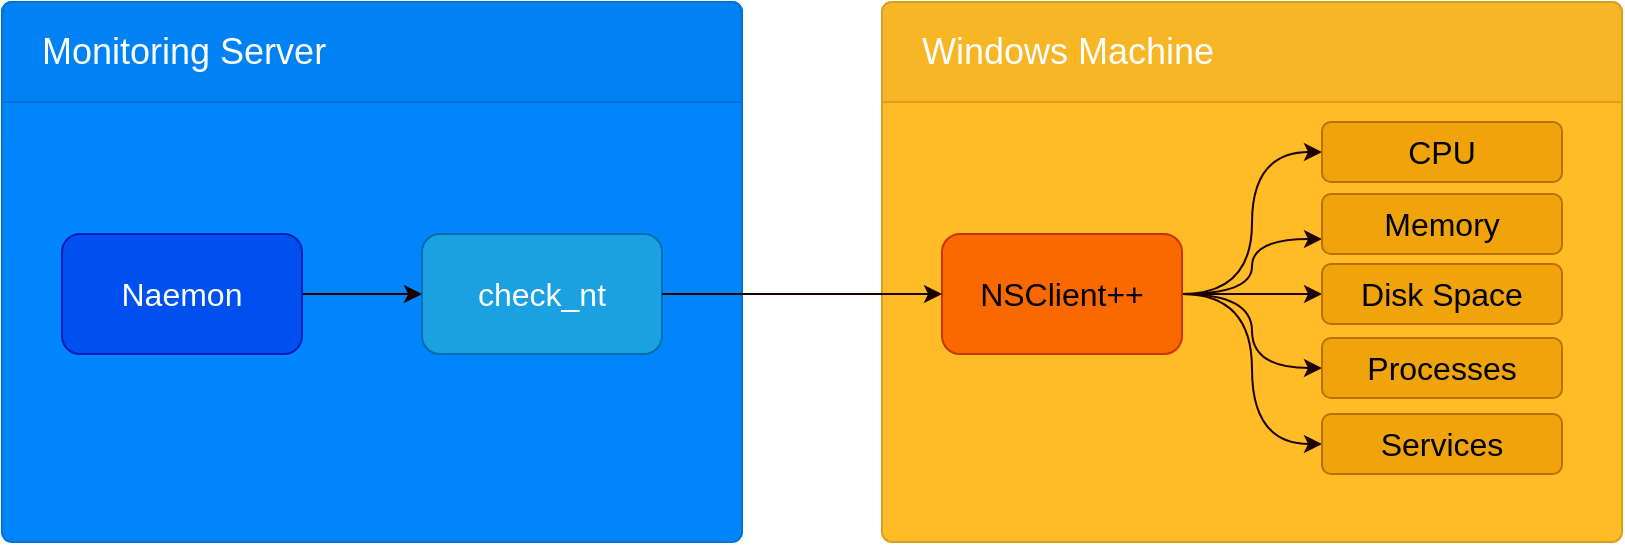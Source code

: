 <mxfile version="24.7.17">
  <diagram name="Seite-1" id="R0aHDFtCkrT7WoSOV8md">
    <mxGraphModel dx="1434" dy="957" grid="1" gridSize="10" guides="1" tooltips="1" connect="1" arrows="1" fold="1" page="1" pageScale="1" pageWidth="1169" pageHeight="827" math="0" shadow="0">
      <root>
        <mxCell id="0" />
        <mxCell id="1" parent="0" />
        <mxCell id="5FB76fzgtN4Mtl5dD62B-1" value="" style="html=1;shadow=0;dashed=0;shape=mxgraph.bootstrap.rrect;rSize=5;strokeColor=#0071D5;html=1;whiteSpace=wrap;fillColor=#0085FC;fontColor=#ffffff;verticalAlign=bottom;align=left;spacing=20;spacingBottom=0;fontSize=14;" parent="1" vertex="1">
          <mxGeometry x="80" y="290" width="370" height="270" as="geometry" />
        </mxCell>
        <mxCell id="5FB76fzgtN4Mtl5dD62B-2" value="Monitoring Server" style="html=1;shadow=0;dashed=0;shape=mxgraph.bootstrap.topButton;rSize=5;perimeter=none;whiteSpace=wrap;fillColor=#0081F4;strokeColor=#0071D5;fontColor=#ffffff;resizeWidth=1;fontSize=18;align=left;spacing=20;" parent="5FB76fzgtN4Mtl5dD62B-1" vertex="1">
          <mxGeometry width="370" height="50" relative="1" as="geometry" />
        </mxCell>
        <mxCell id="5FB76fzgtN4Mtl5dD62B-13" style="edgeStyle=orthogonalEdgeStyle;rounded=0;orthogonalLoop=1;jettySize=auto;html=1;strokeColor=#1D0101;" parent="5FB76fzgtN4Mtl5dD62B-1" source="5FB76fzgtN4Mtl5dD62B-11" target="5FB76fzgtN4Mtl5dD62B-12" edge="1">
          <mxGeometry relative="1" as="geometry" />
        </mxCell>
        <mxCell id="5FB76fzgtN4Mtl5dD62B-11" value="&lt;font style=&quot;font-size: 16px;&quot;&gt;Naemon&lt;/font&gt;" style="rounded=1;whiteSpace=wrap;html=1;fillColor=#0050ef;fontColor=#ffffff;strokeColor=#001DBC;fontSize=16;" parent="5FB76fzgtN4Mtl5dD62B-1" vertex="1">
          <mxGeometry x="30" y="116" width="120" height="60" as="geometry" />
        </mxCell>
        <mxCell id="5FB76fzgtN4Mtl5dD62B-12" value="&lt;font style=&quot;font-size: 16px;&quot;&gt;check_nt&lt;/font&gt;" style="rounded=1;whiteSpace=wrap;html=1;fillColor=#1ba1e2;fontColor=#ffffff;strokeColor=#006EAF;fontSize=16;" parent="5FB76fzgtN4Mtl5dD62B-1" vertex="1">
          <mxGeometry x="210" y="116" width="120" height="60" as="geometry" />
        </mxCell>
        <mxCell id="5FB76fzgtN4Mtl5dD62B-3" value="&lt;br style=&quot;font-size: 14px&quot;&gt;" style="html=1;shadow=0;dashed=0;shape=mxgraph.bootstrap.rrect;rSize=5;strokeColor=#D89F20;html=1;whiteSpace=wrap;fillColor=#FFBC26;fontColor=#ffffff;verticalAlign=bottom;align=left;spacing=20;spacingBottom=0;fontSize=14;" parent="1" vertex="1">
          <mxGeometry x="520" y="290" width="370" height="270" as="geometry" />
        </mxCell>
        <mxCell id="5FB76fzgtN4Mtl5dD62B-4" value="Windows Machine" style="html=1;shadow=0;dashed=0;shape=mxgraph.bootstrap.topButton;rSize=5;perimeter=none;whiteSpace=wrap;fillColor=#F7B625;strokeColor=#D89F20;fontColor=#ffffff;resizeWidth=1;fontSize=18;align=left;spacing=20;" parent="5FB76fzgtN4Mtl5dD62B-3" vertex="1">
          <mxGeometry width="370" height="50" relative="1" as="geometry" />
        </mxCell>
        <mxCell id="5FB76fzgtN4Mtl5dD62B-25" style="edgeStyle=orthogonalEdgeStyle;rounded=0;orthogonalLoop=1;jettySize=auto;html=1;curved=1;strokeColor=#1D0101;" parent="5FB76fzgtN4Mtl5dD62B-3" source="5FB76fzgtN4Mtl5dD62B-14" target="5FB76fzgtN4Mtl5dD62B-22" edge="1">
          <mxGeometry relative="1" as="geometry" />
        </mxCell>
        <mxCell id="5FB76fzgtN4Mtl5dD62B-26" style="edgeStyle=orthogonalEdgeStyle;rounded=0;orthogonalLoop=1;jettySize=auto;html=1;entryX=0;entryY=0.5;entryDx=0;entryDy=0;curved=1;strokeColor=#1D0101;" parent="5FB76fzgtN4Mtl5dD62B-3" source="5FB76fzgtN4Mtl5dD62B-14" target="5FB76fzgtN4Mtl5dD62B-16" edge="1">
          <mxGeometry relative="1" as="geometry" />
        </mxCell>
        <mxCell id="5FB76fzgtN4Mtl5dD62B-27" style="edgeStyle=orthogonalEdgeStyle;rounded=0;orthogonalLoop=1;jettySize=auto;html=1;entryX=0;entryY=0.75;entryDx=0;entryDy=0;curved=1;strokeColor=#1D0101;" parent="5FB76fzgtN4Mtl5dD62B-3" source="5FB76fzgtN4Mtl5dD62B-14" target="5FB76fzgtN4Mtl5dD62B-21" edge="1">
          <mxGeometry relative="1" as="geometry" />
        </mxCell>
        <mxCell id="5FB76fzgtN4Mtl5dD62B-28" style="edgeStyle=orthogonalEdgeStyle;rounded=0;orthogonalLoop=1;jettySize=auto;html=1;entryX=0;entryY=0.5;entryDx=0;entryDy=0;curved=1;strokeColor=#1D0101;" parent="5FB76fzgtN4Mtl5dD62B-3" source="5FB76fzgtN4Mtl5dD62B-14" target="5FB76fzgtN4Mtl5dD62B-23" edge="1">
          <mxGeometry relative="1" as="geometry" />
        </mxCell>
        <mxCell id="5FB76fzgtN4Mtl5dD62B-29" style="edgeStyle=orthogonalEdgeStyle;rounded=0;orthogonalLoop=1;jettySize=auto;html=1;entryX=0;entryY=0.5;entryDx=0;entryDy=0;curved=1;strokeColor=#1D0101;" parent="5FB76fzgtN4Mtl5dD62B-3" source="5FB76fzgtN4Mtl5dD62B-14" target="5FB76fzgtN4Mtl5dD62B-24" edge="1">
          <mxGeometry relative="1" as="geometry" />
        </mxCell>
        <mxCell id="5FB76fzgtN4Mtl5dD62B-14" value="&lt;font style=&quot;font-size: 16px;&quot;&gt;NSClient++&lt;/font&gt;" style="rounded=1;whiteSpace=wrap;html=1;fillColor=#fa6800;fontColor=#000000;strokeColor=#C73500;fontSize=16;" parent="5FB76fzgtN4Mtl5dD62B-3" vertex="1">
          <mxGeometry x="30" y="116" width="120" height="60" as="geometry" />
        </mxCell>
        <mxCell id="5FB76fzgtN4Mtl5dD62B-16" value="CPU" style="rounded=1;whiteSpace=wrap;html=1;fillColor=#f0a30a;fontColor=#000000;strokeColor=#BD7000;fontSize=16;" parent="5FB76fzgtN4Mtl5dD62B-3" vertex="1">
          <mxGeometry x="220" y="60" width="120" height="30" as="geometry" />
        </mxCell>
        <mxCell id="5FB76fzgtN4Mtl5dD62B-21" value="Memory" style="rounded=1;whiteSpace=wrap;html=1;fillColor=#f0a30a;fontColor=#000000;strokeColor=#BD7000;align=center;verticalAlign=middle;fontFamily=Helvetica;fontSize=16;" parent="5FB76fzgtN4Mtl5dD62B-3" vertex="1">
          <mxGeometry x="220" y="96" width="120" height="30" as="geometry" />
        </mxCell>
        <mxCell id="5FB76fzgtN4Mtl5dD62B-22" value="Disk Space" style="rounded=1;whiteSpace=wrap;html=1;fillColor=#f0a30a;fontColor=#000000;strokeColor=#BD7000;fontSize=16;" parent="5FB76fzgtN4Mtl5dD62B-3" vertex="1">
          <mxGeometry x="220" y="131" width="120" height="30" as="geometry" />
        </mxCell>
        <mxCell id="5FB76fzgtN4Mtl5dD62B-23" value="Processes" style="rounded=1;whiteSpace=wrap;html=1;fillColor=#f0a30a;fontColor=#000000;strokeColor=#BD7000;fontSize=16;" parent="5FB76fzgtN4Mtl5dD62B-3" vertex="1">
          <mxGeometry x="220" y="168" width="120" height="30" as="geometry" />
        </mxCell>
        <mxCell id="5FB76fzgtN4Mtl5dD62B-24" value="Services" style="rounded=1;whiteSpace=wrap;html=1;fillColor=#f0a30a;fontColor=#000000;strokeColor=#BD7000;fontSize=16;" parent="5FB76fzgtN4Mtl5dD62B-3" vertex="1">
          <mxGeometry x="220" y="206" width="120" height="30" as="geometry" />
        </mxCell>
        <mxCell id="5FB76fzgtN4Mtl5dD62B-15" style="edgeStyle=orthogonalEdgeStyle;rounded=0;orthogonalLoop=1;jettySize=auto;html=1;strokeColor=#1D0101;" parent="1" source="5FB76fzgtN4Mtl5dD62B-12" target="5FB76fzgtN4Mtl5dD62B-14" edge="1">
          <mxGeometry relative="1" as="geometry" />
        </mxCell>
      </root>
    </mxGraphModel>
  </diagram>
</mxfile>
